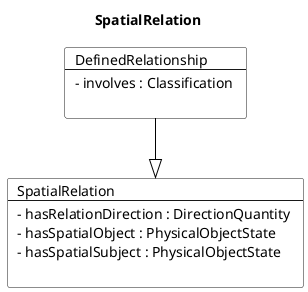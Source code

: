 @startuml
Title SpatialRelation 

Card SpatialRelation #fff [
SpatialRelation
----
- hasRelationDirection : DirectionQuantity 
- hasSpatialObject : PhysicalObjectState 
- hasSpatialSubject : PhysicalObjectState 

]
Card DefinedRelationship #fff [
DefinedRelationship
----
- involves : Classification 

]
DefinedRelationship --|> SpatialRelation  #000 
@enduml